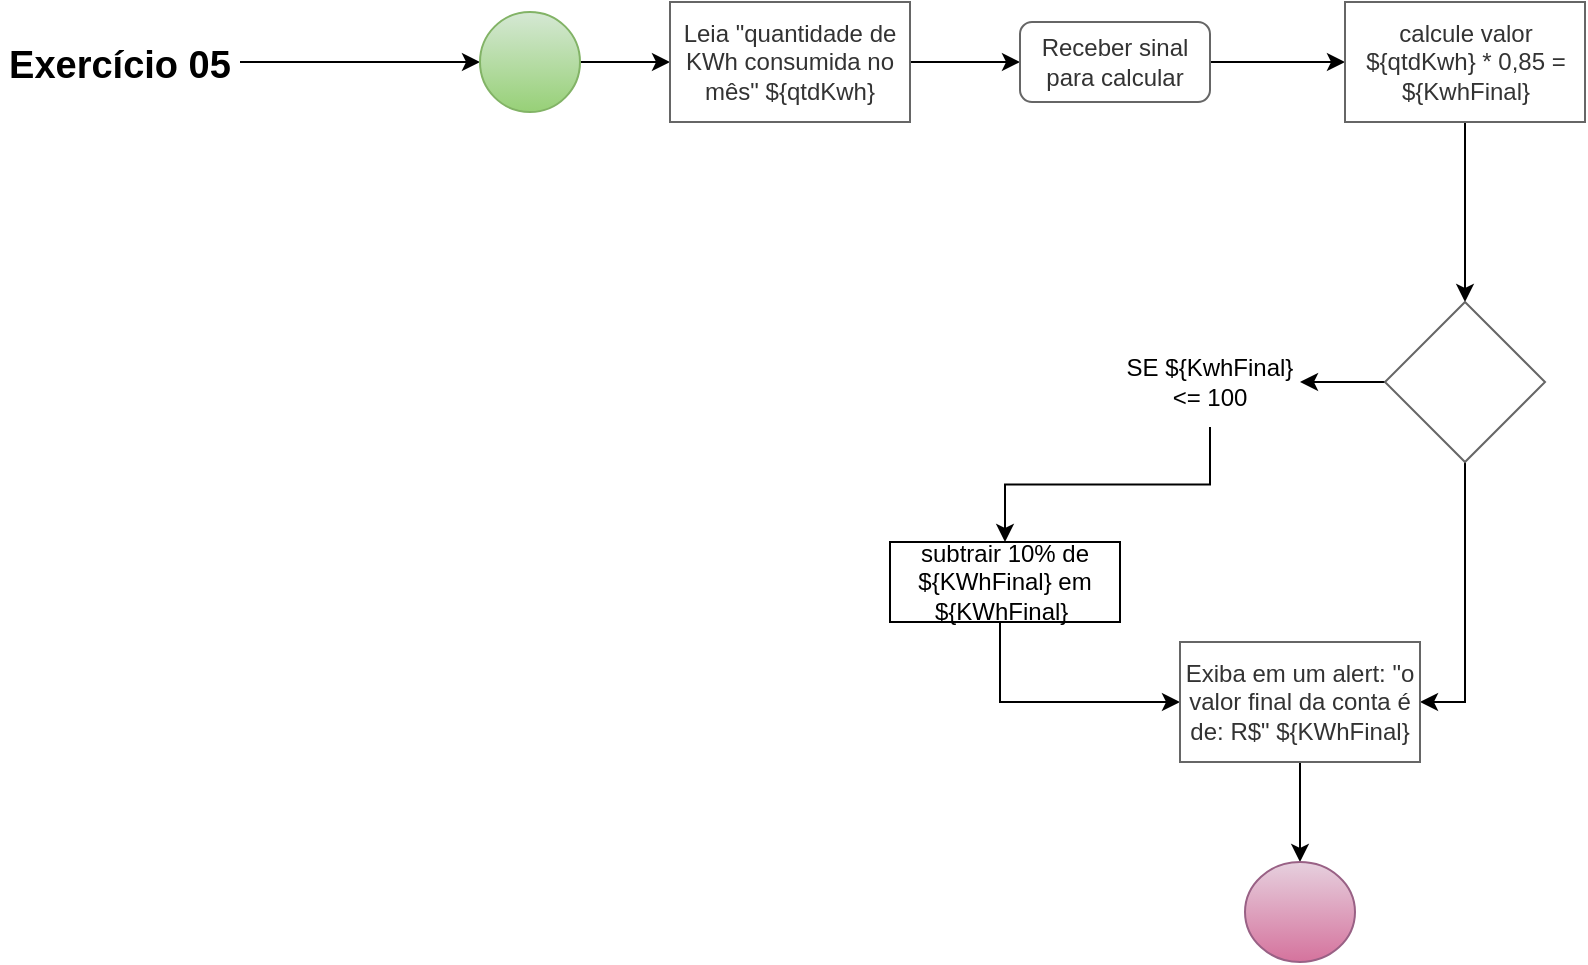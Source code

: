 <mxfile version="21.6.9" type="device">
  <diagram name="Página-1" id="9RwIty7-zqVJabVFQrFA">
    <mxGraphModel dx="880" dy="522" grid="1" gridSize="10" guides="1" tooltips="1" connect="1" arrows="1" fold="1" page="1" pageScale="1" pageWidth="827" pageHeight="1169" math="0" shadow="0">
      <root>
        <mxCell id="0" />
        <mxCell id="1" parent="0" />
        <mxCell id="rqNmHsUleUSDpxDdtPXl-3" value="" style="edgeStyle=orthogonalEdgeStyle;rounded=0;orthogonalLoop=1;jettySize=auto;html=1;" parent="1" source="rqNmHsUleUSDpxDdtPXl-1" target="rqNmHsUleUSDpxDdtPXl-2" edge="1">
          <mxGeometry relative="1" as="geometry" />
        </mxCell>
        <mxCell id="rqNmHsUleUSDpxDdtPXl-1" value="&lt;h1&gt;&lt;font style=&quot;font-size: 19px;&quot;&gt;Exercício 05&lt;/font&gt;&lt;/h1&gt;" style="text;html=1;strokeColor=none;fillColor=none;align=center;verticalAlign=middle;whiteSpace=wrap;rounded=0;" parent="1" vertex="1">
          <mxGeometry width="120" height="60" as="geometry" />
        </mxCell>
        <mxCell id="rqNmHsUleUSDpxDdtPXl-5" value="" style="edgeStyle=orthogonalEdgeStyle;rounded=0;orthogonalLoop=1;jettySize=auto;html=1;" parent="1" source="rqNmHsUleUSDpxDdtPXl-2" target="rqNmHsUleUSDpxDdtPXl-4" edge="1">
          <mxGeometry relative="1" as="geometry" />
        </mxCell>
        <mxCell id="rqNmHsUleUSDpxDdtPXl-2" value="" style="ellipse;whiteSpace=wrap;html=1;fillColor=#d5e8d4;strokeColor=#82b366;gradientColor=#97d077;" parent="1" vertex="1">
          <mxGeometry x="240" y="5" width="50" height="50" as="geometry" />
        </mxCell>
        <mxCell id="rqNmHsUleUSDpxDdtPXl-9" value="" style="edgeStyle=orthogonalEdgeStyle;rounded=0;orthogonalLoop=1;jettySize=auto;html=1;" parent="1" source="rqNmHsUleUSDpxDdtPXl-4" target="rqNmHsUleUSDpxDdtPXl-8" edge="1">
          <mxGeometry relative="1" as="geometry" />
        </mxCell>
        <mxCell id="rqNmHsUleUSDpxDdtPXl-4" value="Leia &quot;quantidade de KWh consumida no mês&quot; ${qtdKwh}" style="whiteSpace=wrap;html=1;fillColor=none;fontColor=#333333;strokeColor=#666666;" parent="1" vertex="1">
          <mxGeometry x="335" width="120" height="60" as="geometry" />
        </mxCell>
        <mxCell id="rqNmHsUleUSDpxDdtPXl-11" value="" style="edgeStyle=orthogonalEdgeStyle;rounded=0;orthogonalLoop=1;jettySize=auto;html=1;" parent="1" source="rqNmHsUleUSDpxDdtPXl-8" target="rqNmHsUleUSDpxDdtPXl-10" edge="1">
          <mxGeometry relative="1" as="geometry" />
        </mxCell>
        <mxCell id="rqNmHsUleUSDpxDdtPXl-8" value="Receber sinal para calcular" style="whiteSpace=wrap;html=1;fillColor=none;strokeColor=#666666;fontColor=#333333;rounded=1;" parent="1" vertex="1">
          <mxGeometry x="510" y="10" width="95" height="40" as="geometry" />
        </mxCell>
        <mxCell id="rqNmHsUleUSDpxDdtPXl-15" style="edgeStyle=orthogonalEdgeStyle;rounded=0;orthogonalLoop=1;jettySize=auto;html=1;exitX=0.5;exitY=1;exitDx=0;exitDy=0;entryX=0.5;entryY=0;entryDx=0;entryDy=0;" parent="1" source="rqNmHsUleUSDpxDdtPXl-10" target="rqNmHsUleUSDpxDdtPXl-12" edge="1">
          <mxGeometry relative="1" as="geometry" />
        </mxCell>
        <mxCell id="rqNmHsUleUSDpxDdtPXl-10" value="calcule valor ${qtdKwh} * 0,85 = ${KwhFinal}" style="whiteSpace=wrap;html=1;fillColor=none;strokeColor=#666666;fontColor=#333333;rounded=0;glass=0;" parent="1" vertex="1">
          <mxGeometry x="672.5" width="120" height="60" as="geometry" />
        </mxCell>
        <mxCell id="rqNmHsUleUSDpxDdtPXl-16" style="edgeStyle=orthogonalEdgeStyle;rounded=0;orthogonalLoop=1;jettySize=auto;html=1;" parent="1" source="rqNmHsUleUSDpxDdtPXl-12" target="rqNmHsUleUSDpxDdtPXl-17" edge="1">
          <mxGeometry relative="1" as="geometry">
            <mxPoint x="630" y="190" as="targetPoint" />
          </mxGeometry>
        </mxCell>
        <mxCell id="rqNmHsUleUSDpxDdtPXl-26" value="" style="edgeStyle=orthogonalEdgeStyle;rounded=0;orthogonalLoop=1;jettySize=auto;html=1;" parent="1" source="rqNmHsUleUSDpxDdtPXl-12" target="rqNmHsUleUSDpxDdtPXl-25" edge="1">
          <mxGeometry relative="1" as="geometry">
            <Array as="points">
              <mxPoint x="733" y="350" />
            </Array>
          </mxGeometry>
        </mxCell>
        <mxCell id="rqNmHsUleUSDpxDdtPXl-12" value="" style="rhombus;whiteSpace=wrap;html=1;fillColor=none;strokeColor=#666666;fontColor=#333333;rounded=0;glass=0;" parent="1" vertex="1">
          <mxGeometry x="692.5" y="150" width="80" height="80" as="geometry" />
        </mxCell>
        <mxCell id="rqNmHsUleUSDpxDdtPXl-22" value="" style="edgeStyle=orthogonalEdgeStyle;rounded=0;orthogonalLoop=1;jettySize=auto;html=1;" parent="1" source="rqNmHsUleUSDpxDdtPXl-17" target="rqNmHsUleUSDpxDdtPXl-21" edge="1">
          <mxGeometry relative="1" as="geometry" />
        </mxCell>
        <mxCell id="rqNmHsUleUSDpxDdtPXl-17" value="SE ${KwhFinal} &amp;lt;= 100" style="text;html=1;strokeColor=none;fillColor=none;align=center;verticalAlign=middle;whiteSpace=wrap;rounded=0;" parent="1" vertex="1">
          <mxGeometry x="560" y="167.5" width="90" height="45" as="geometry" />
        </mxCell>
        <mxCell id="rqNmHsUleUSDpxDdtPXl-27" style="edgeStyle=orthogonalEdgeStyle;rounded=0;orthogonalLoop=1;jettySize=auto;html=1;entryX=0;entryY=0.5;entryDx=0;entryDy=0;" parent="1" source="rqNmHsUleUSDpxDdtPXl-21" target="rqNmHsUleUSDpxDdtPXl-25" edge="1">
          <mxGeometry relative="1" as="geometry">
            <Array as="points">
              <mxPoint x="500" y="350" />
            </Array>
          </mxGeometry>
        </mxCell>
        <mxCell id="rqNmHsUleUSDpxDdtPXl-21" value="subtrair 10% de ${KWhFinal} em ${KWhFinal}&amp;nbsp;" style="whiteSpace=wrap;html=1;" parent="1" vertex="1">
          <mxGeometry x="445" y="270" width="115" height="40" as="geometry" />
        </mxCell>
        <mxCell id="rqNmHsUleUSDpxDdtPXl-31" value="" style="edgeStyle=orthogonalEdgeStyle;rounded=0;orthogonalLoop=1;jettySize=auto;html=1;" parent="1" source="rqNmHsUleUSDpxDdtPXl-25" target="rqNmHsUleUSDpxDdtPXl-30" edge="1">
          <mxGeometry relative="1" as="geometry" />
        </mxCell>
        <mxCell id="rqNmHsUleUSDpxDdtPXl-25" value="Exiba em um alert: &quot;o valor final da conta é de: R$&quot; ${KWhFinal}" style="whiteSpace=wrap;html=1;fillColor=none;strokeColor=#666666;fontColor=#333333;rounded=0;glass=0;" parent="1" vertex="1">
          <mxGeometry x="590" y="320" width="120" height="60" as="geometry" />
        </mxCell>
        <mxCell id="rqNmHsUleUSDpxDdtPXl-30" value="" style="ellipse;whiteSpace=wrap;html=1;fillColor=#e6d0de;strokeColor=#996185;rounded=0;glass=0;gradientColor=#d5739d;" parent="1" vertex="1">
          <mxGeometry x="622.5" y="430" width="55" height="50" as="geometry" />
        </mxCell>
      </root>
    </mxGraphModel>
  </diagram>
</mxfile>
